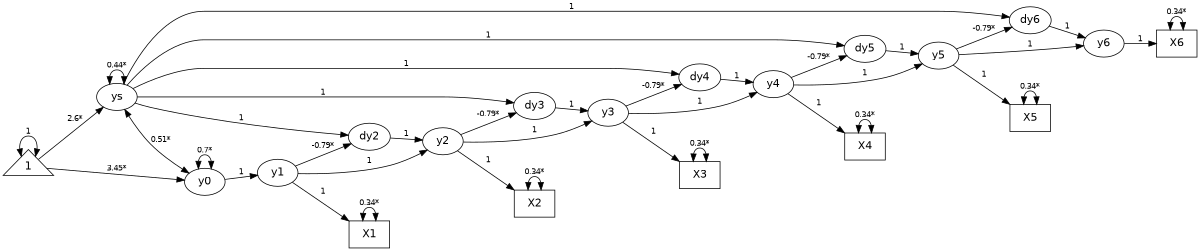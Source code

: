 digraph "pathdiagram" {
  rankdir=LR;
  size="8,8";
  node [fontname="Helvetica" fontsize=14 shape=box];
  edge [fontname="Helvetica" fontsize=10];
  center=1;
  "y0" [shape=ellipse]
  "dy2" [shape=ellipse]
  "dy3" [shape=ellipse]
  "dy4" [shape=ellipse]
  "dy5" [shape=ellipse]
  "dy6" [shape=ellipse]
  "ys" [shape=ellipse]
  "y1" [shape=ellipse]
  "y2" [shape=ellipse]
  "y3" [shape=ellipse]
  "y4" [shape=ellipse]
  "y5" [shape=ellipse]
  "y6" [shape=ellipse]
  "1" [shape=triangle]
  "1" -> "1" [label="1"   dir=both]
  "y1" -> "X1" [label="1"];
  "y2" -> "X2" [label="1"];
  "y3" -> "X3" [label="1"];
  "y4" -> "X4" [label="1"];
  "y5" -> "X5" [label="1"];
  "y6" -> "X6" [label="1"];
  "ys" -> "dy2" [label="1"];
  "y1" -> "dy2" [label="-0.79*"];
  "ys" -> "dy3" [label="1"];
  "y2" -> "dy3" [label="-0.79*"];
  "ys" -> "dy4" [label="1"];
  "y3" -> "dy4" [label="-0.79*"];
  "ys" -> "dy5" [label="1"];
  "y4" -> "dy5" [label="-0.79*"];
  "ys" -> "dy6" [label="1"];
  "y5" -> "dy6" [label="-0.79*"];
  "y0" -> "y1" [label="1"];
  "dy2" -> "y2" [label="1"];
  "y1" -> "y2" [label="1"];
  "dy3" -> "y3" [label="1"];
  "y2" -> "y3" [label="1"];
  "dy4" -> "y4" [label="1"];
  "y3" -> "y4" [label="1"];
  "dy5" -> "y5" [label="1"];
  "y4" -> "y5" [label="1"];
  "dy6" -> "y6" [label="1"];
  "y5" -> "y6" [label="1"];
  "1" -> "y0" [label="3.45*"];
  "1" -> "ys" [label="2.6*"];
  "X1" -> "X1" [label="0.34*"  dir=both];
  "X2" -> "X2" [label="0.34*"  dir=both];
  "X3" -> "X3" [label="0.34*"  dir=both];
  "X4" -> "X4" [label="0.34*"  dir=both];
  "X5" -> "X5" [label="0.34*"  dir=both];
  "X6" -> "X6" [label="0.34*"  dir=both];
  "y0" -> "y0" [label="0.7*"  dir=both];
  "ys" -> "y0" [label="0.51*"  dir=both];
  "ys" -> "ys" [label="0.44*"  dir=both];
}
